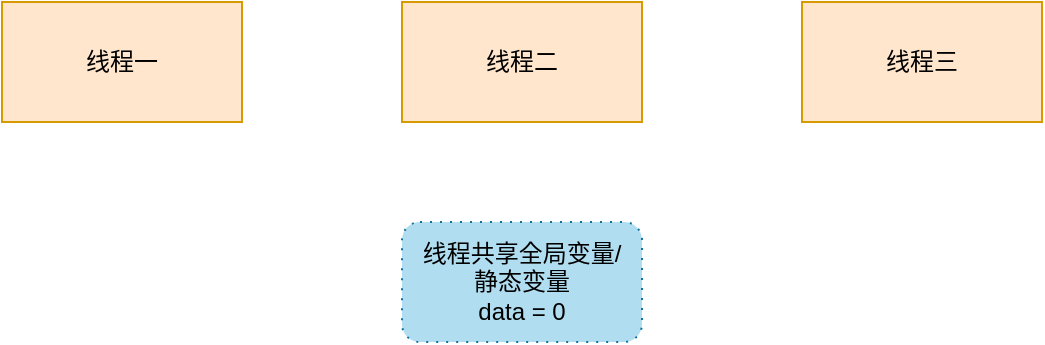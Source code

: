 <mxfile version="21.7.2" type="github">
  <diagram name="第 1 页" id="kiKUXEnmh9wWD0_AAEvg">
    <mxGraphModel dx="1434" dy="774" grid="1" gridSize="10" guides="1" tooltips="1" connect="1" arrows="1" fold="1" page="1" pageScale="1" pageWidth="827" pageHeight="1169" math="0" shadow="0">
      <root>
        <mxCell id="0" />
        <mxCell id="1" parent="0" />
        <mxCell id="qMXyqMAS4R4o8oFc5nUN-6" value="线程一" style="rounded=0;whiteSpace=wrap;html=1;fillColor=#ffe6cc;strokeColor=#d79b00;" vertex="1" parent="1">
          <mxGeometry x="200" y="260" width="120" height="60" as="geometry" />
        </mxCell>
        <mxCell id="qMXyqMAS4R4o8oFc5nUN-7" value="线程二" style="rounded=0;whiteSpace=wrap;html=1;fillColor=#ffe6cc;strokeColor=#d79b00;" vertex="1" parent="1">
          <mxGeometry x="400" y="260" width="120" height="60" as="geometry" />
        </mxCell>
        <mxCell id="qMXyqMAS4R4o8oFc5nUN-8" value="线程三" style="rounded=0;whiteSpace=wrap;html=1;fillColor=#ffe6cc;strokeColor=#d79b00;" vertex="1" parent="1">
          <mxGeometry x="600" y="260" width="120" height="60" as="geometry" />
        </mxCell>
        <mxCell id="qMXyqMAS4R4o8oFc5nUN-9" value="&lt;div&gt;线程共享全局变量/&lt;/div&gt;&lt;div&gt;静态变量&lt;/div&gt;&lt;div&gt;data = 0&lt;br&gt;&lt;/div&gt;" style="rounded=1;whiteSpace=wrap;html=1;fillColor=#b1ddf0;dashed=1;dashPattern=1 4;strokeColor=#10739e;" vertex="1" parent="1">
          <mxGeometry x="400" y="370" width="120" height="60" as="geometry" />
        </mxCell>
      </root>
    </mxGraphModel>
  </diagram>
</mxfile>

